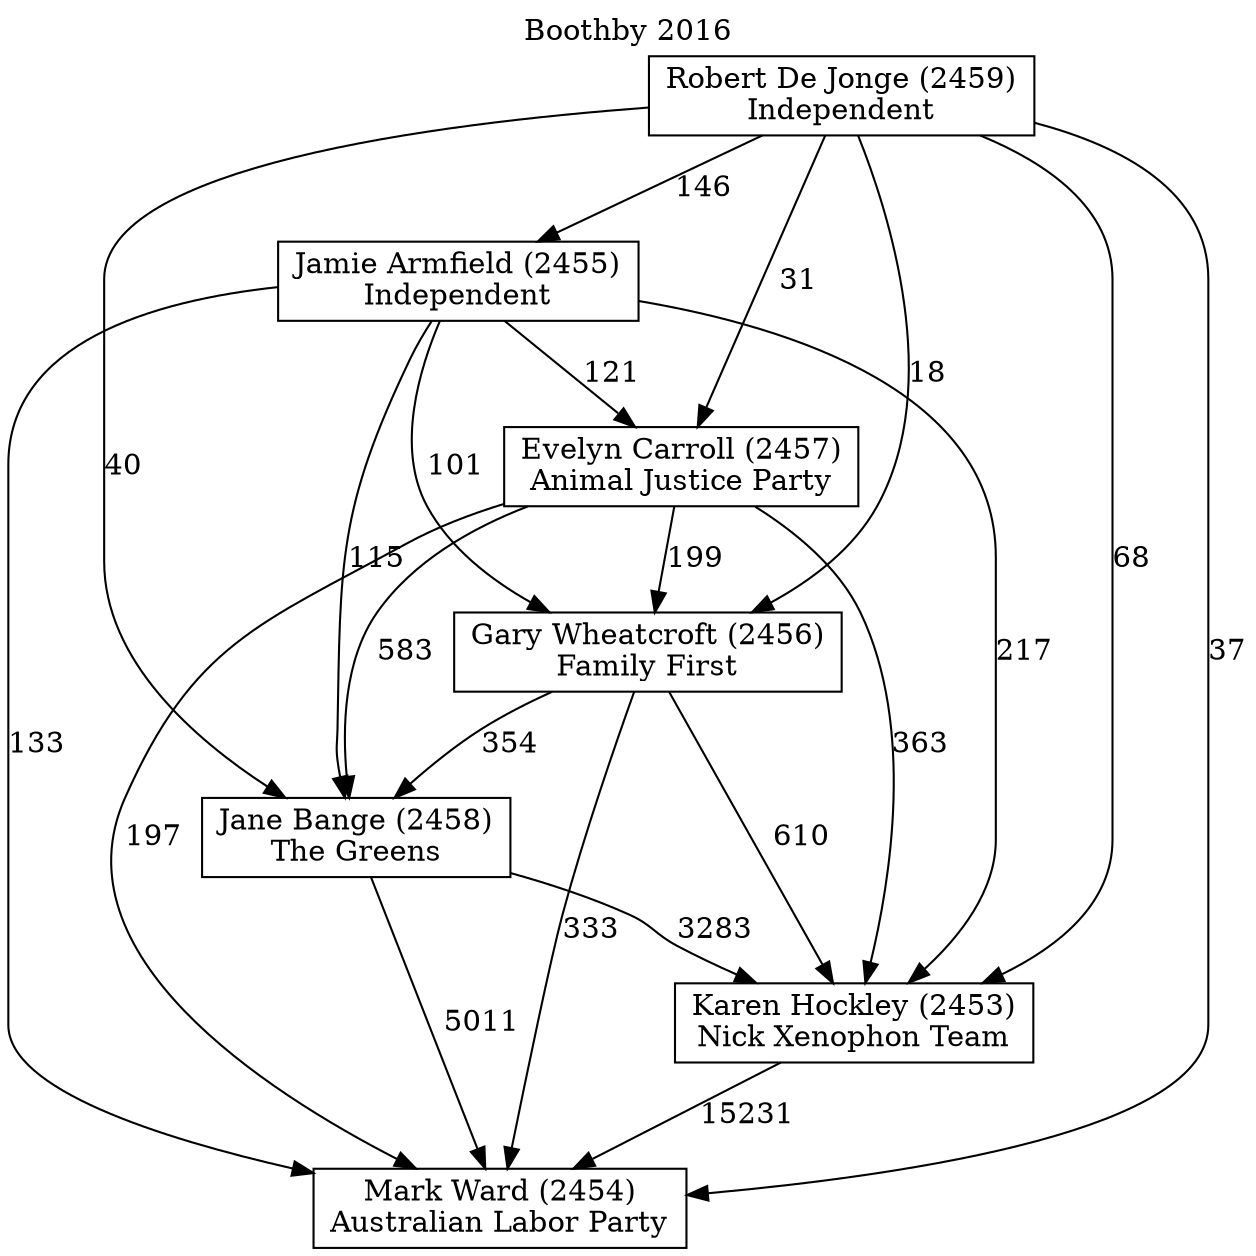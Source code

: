 // House preference flow
digraph "Mark Ward (2454)_Boothby_2016" {
	graph [label="Boothby 2016" labelloc=t mclimit=10]
	node [shape=box]
	"Mark Ward (2454)" [label="Mark Ward (2454)
Australian Labor Party"]
	"Gary Wheatcroft (2456)" [label="Gary Wheatcroft (2456)
Family First"]
	"Jamie Armfield (2455)" [label="Jamie Armfield (2455)
Independent"]
	"Robert De Jonge (2459)" [label="Robert De Jonge (2459)
Independent"]
	"Jane Bange (2458)" [label="Jane Bange (2458)
The Greens"]
	"Karen Hockley (2453)" [label="Karen Hockley (2453)
Nick Xenophon Team"]
	"Evelyn Carroll (2457)" [label="Evelyn Carroll (2457)
Animal Justice Party"]
	"Robert De Jonge (2459)" -> "Mark Ward (2454)" [label=37]
	"Gary Wheatcroft (2456)" -> "Karen Hockley (2453)" [label=610]
	"Jamie Armfield (2455)" -> "Mark Ward (2454)" [label=133]
	"Evelyn Carroll (2457)" -> "Jane Bange (2458)" [label=583]
	"Jane Bange (2458)" -> "Mark Ward (2454)" [label=5011]
	"Jamie Armfield (2455)" -> "Gary Wheatcroft (2456)" [label=101]
	"Jamie Armfield (2455)" -> "Evelyn Carroll (2457)" [label=121]
	"Evelyn Carroll (2457)" -> "Karen Hockley (2453)" [label=363]
	"Evelyn Carroll (2457)" -> "Mark Ward (2454)" [label=197]
	"Karen Hockley (2453)" -> "Mark Ward (2454)" [label=15231]
	"Jamie Armfield (2455)" -> "Karen Hockley (2453)" [label=217]
	"Robert De Jonge (2459)" -> "Jane Bange (2458)" [label=40]
	"Robert De Jonge (2459)" -> "Gary Wheatcroft (2456)" [label=18]
	"Jane Bange (2458)" -> "Karen Hockley (2453)" [label=3283]
	"Robert De Jonge (2459)" -> "Jamie Armfield (2455)" [label=146]
	"Gary Wheatcroft (2456)" -> "Jane Bange (2458)" [label=354]
	"Robert De Jonge (2459)" -> "Karen Hockley (2453)" [label=68]
	"Evelyn Carroll (2457)" -> "Gary Wheatcroft (2456)" [label=199]
	"Jamie Armfield (2455)" -> "Jane Bange (2458)" [label=115]
	"Robert De Jonge (2459)" -> "Evelyn Carroll (2457)" [label=31]
	"Gary Wheatcroft (2456)" -> "Mark Ward (2454)" [label=333]
}
